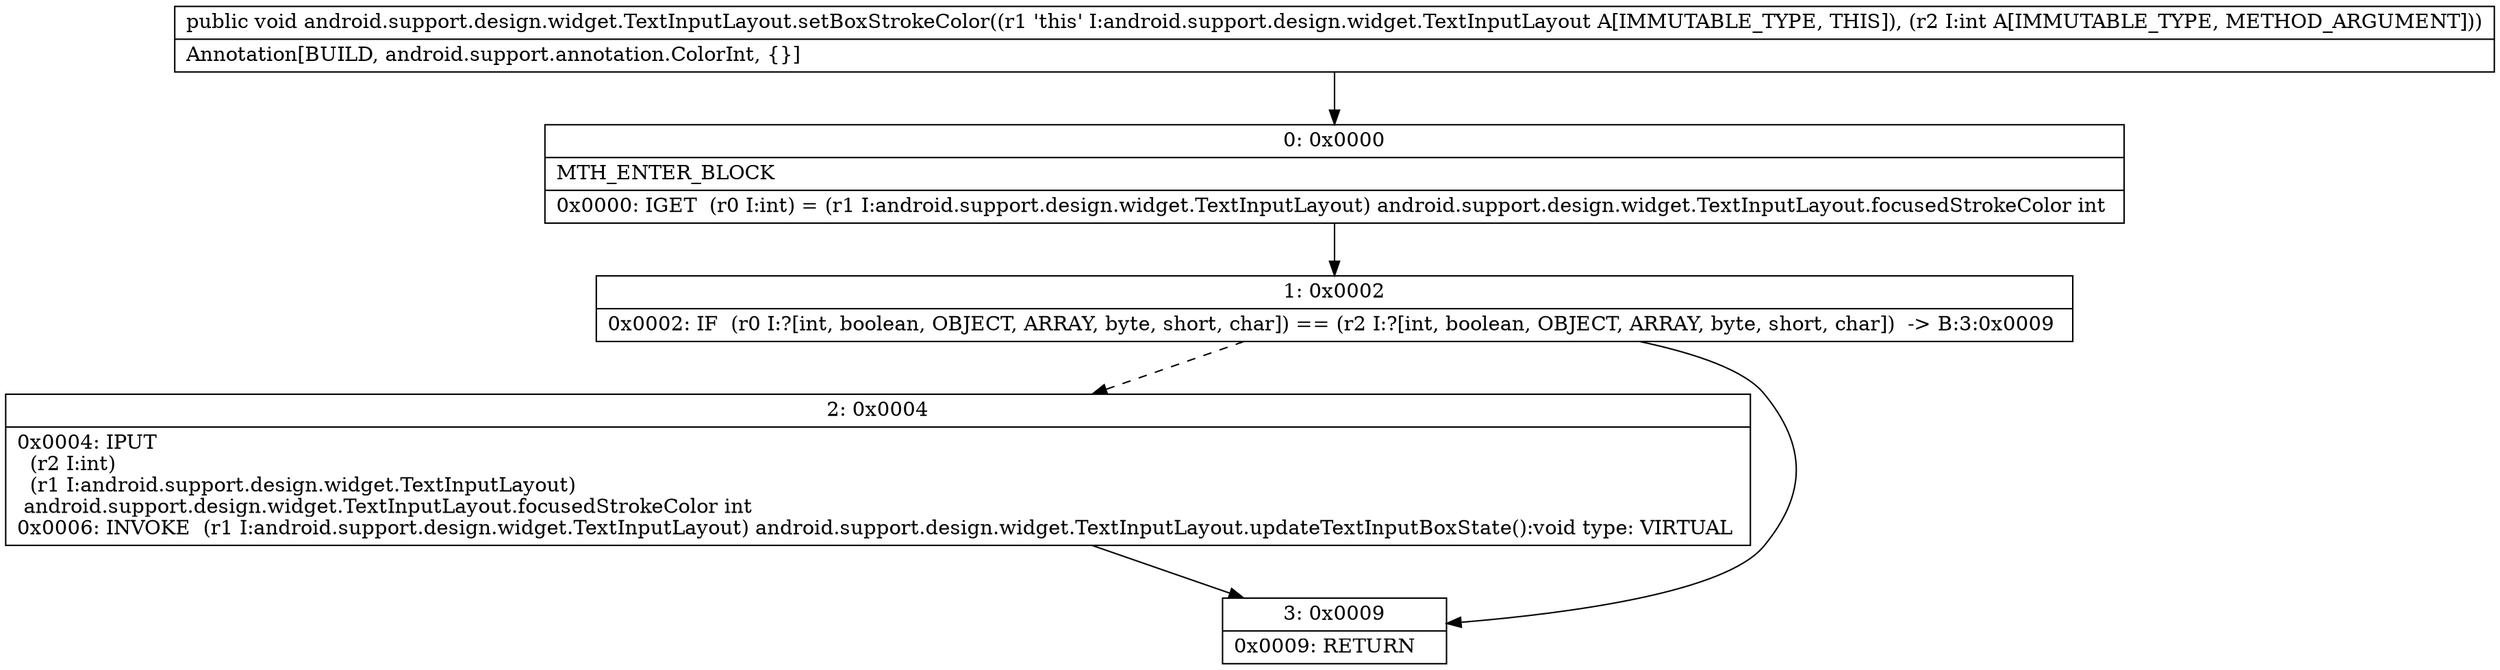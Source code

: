 digraph "CFG forandroid.support.design.widget.TextInputLayout.setBoxStrokeColor(I)V" {
Node_0 [shape=record,label="{0\:\ 0x0000|MTH_ENTER_BLOCK\l|0x0000: IGET  (r0 I:int) = (r1 I:android.support.design.widget.TextInputLayout) android.support.design.widget.TextInputLayout.focusedStrokeColor int \l}"];
Node_1 [shape=record,label="{1\:\ 0x0002|0x0002: IF  (r0 I:?[int, boolean, OBJECT, ARRAY, byte, short, char]) == (r2 I:?[int, boolean, OBJECT, ARRAY, byte, short, char])  \-\> B:3:0x0009 \l}"];
Node_2 [shape=record,label="{2\:\ 0x0004|0x0004: IPUT  \l  (r2 I:int)\l  (r1 I:android.support.design.widget.TextInputLayout)\l android.support.design.widget.TextInputLayout.focusedStrokeColor int \l0x0006: INVOKE  (r1 I:android.support.design.widget.TextInputLayout) android.support.design.widget.TextInputLayout.updateTextInputBoxState():void type: VIRTUAL \l}"];
Node_3 [shape=record,label="{3\:\ 0x0009|0x0009: RETURN   \l}"];
MethodNode[shape=record,label="{public void android.support.design.widget.TextInputLayout.setBoxStrokeColor((r1 'this' I:android.support.design.widget.TextInputLayout A[IMMUTABLE_TYPE, THIS]), (r2 I:int A[IMMUTABLE_TYPE, METHOD_ARGUMENT]))  | Annotation[BUILD, android.support.annotation.ColorInt, \{\}]\l}"];
MethodNode -> Node_0;
Node_0 -> Node_1;
Node_1 -> Node_2[style=dashed];
Node_1 -> Node_3;
Node_2 -> Node_3;
}

